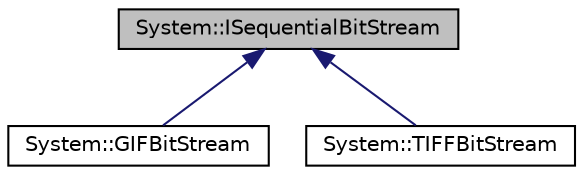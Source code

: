 digraph G
{
  edge [fontname="Helvetica",fontsize="10",labelfontname="Helvetica",labelfontsize="10"];
  node [fontname="Helvetica",fontsize="10",shape=record];
  Node1 [label="System::ISequentialBitStream",height=0.2,width=0.4,color="black", fillcolor="grey75", style="filled" fontcolor="black"];
  Node1 -> Node2 [dir="back",color="midnightblue",fontsize="10",style="solid",fontname="Helvetica"];
  Node2 [label="System::GIFBitStream",height=0.2,width=0.4,color="black", fillcolor="white", style="filled",URL="$class_system_1_1_g_i_f_bit_stream.html"];
  Node1 -> Node3 [dir="back",color="midnightblue",fontsize="10",style="solid",fontname="Helvetica"];
  Node3 [label="System::TIFFBitStream",height=0.2,width=0.4,color="black", fillcolor="white", style="filled",URL="$class_system_1_1_t_i_f_f_bit_stream.html"];
}
